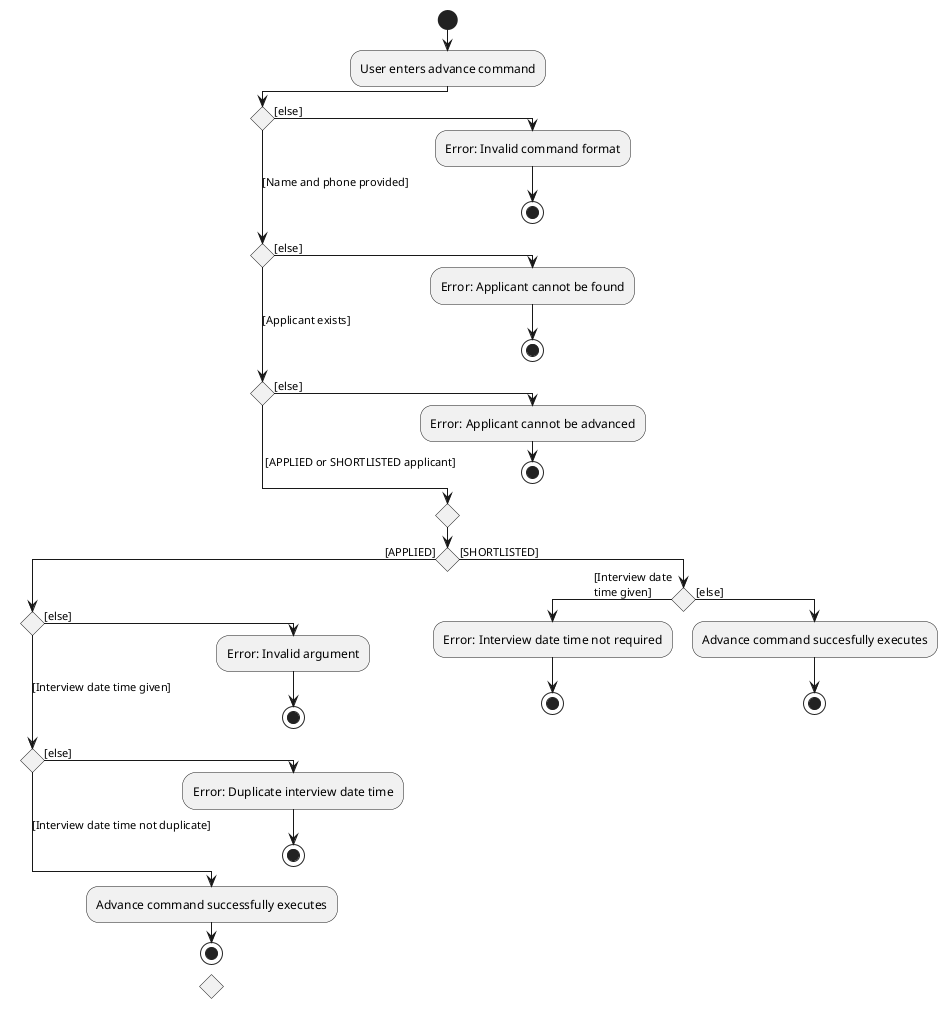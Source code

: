 @startuml
!pragma useVerticalIf on
start
:User enters advance command;
if () then ([else])
  :Error: Invalid command format;
  stop
([Name and phone provided]) elseif () then ([else])
  :Error: Applicant cannot be found;
  stop
([Applicant exists]) elseif () then ([else])
    :Error: Applicant cannot be advanced;
    stop
else ( [APPLIED or SHORTLISTED applicant])
endif
if () then ([APPLIED])
    if () then ([else])
        :Error: Invalid argument;
        stop
    ([Interview date time given]) elseif () then ([else])
        :Error: Duplicate interview date time;
        stop
    else ([Interview date time not duplicate])
        :Advance command successfully executes;
        stop
endif
else ([SHORTLISTED])
if () then ([Interview date
time given])
    :Error: Interview date time not required;
    stop
else ([else])
    :Advance command succesfully executes;
    stop
@enduml
